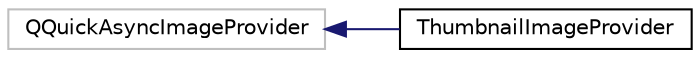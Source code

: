 digraph "Graphical Class Hierarchy"
{
 // LATEX_PDF_SIZE
  edge [fontname="Helvetica",fontsize="10",labelfontname="Helvetica",labelfontsize="10"];
  node [fontname="Helvetica",fontsize="10",shape=record];
  rankdir="LR";
  Node302 [label="QQuickAsyncImageProvider",height=0.2,width=0.4,color="grey75", fillcolor="white", style="filled",tooltip=" "];
  Node302 -> Node0 [dir="back",color="midnightblue",fontsize="10",style="solid",fontname="Helvetica"];
  Node0 [label="ThumbnailImageProvider",height=0.2,width=0.4,color="black", fillcolor="white", style="filled",URL="$class_thumbnail_image_provider.html",tooltip=" "];
}
